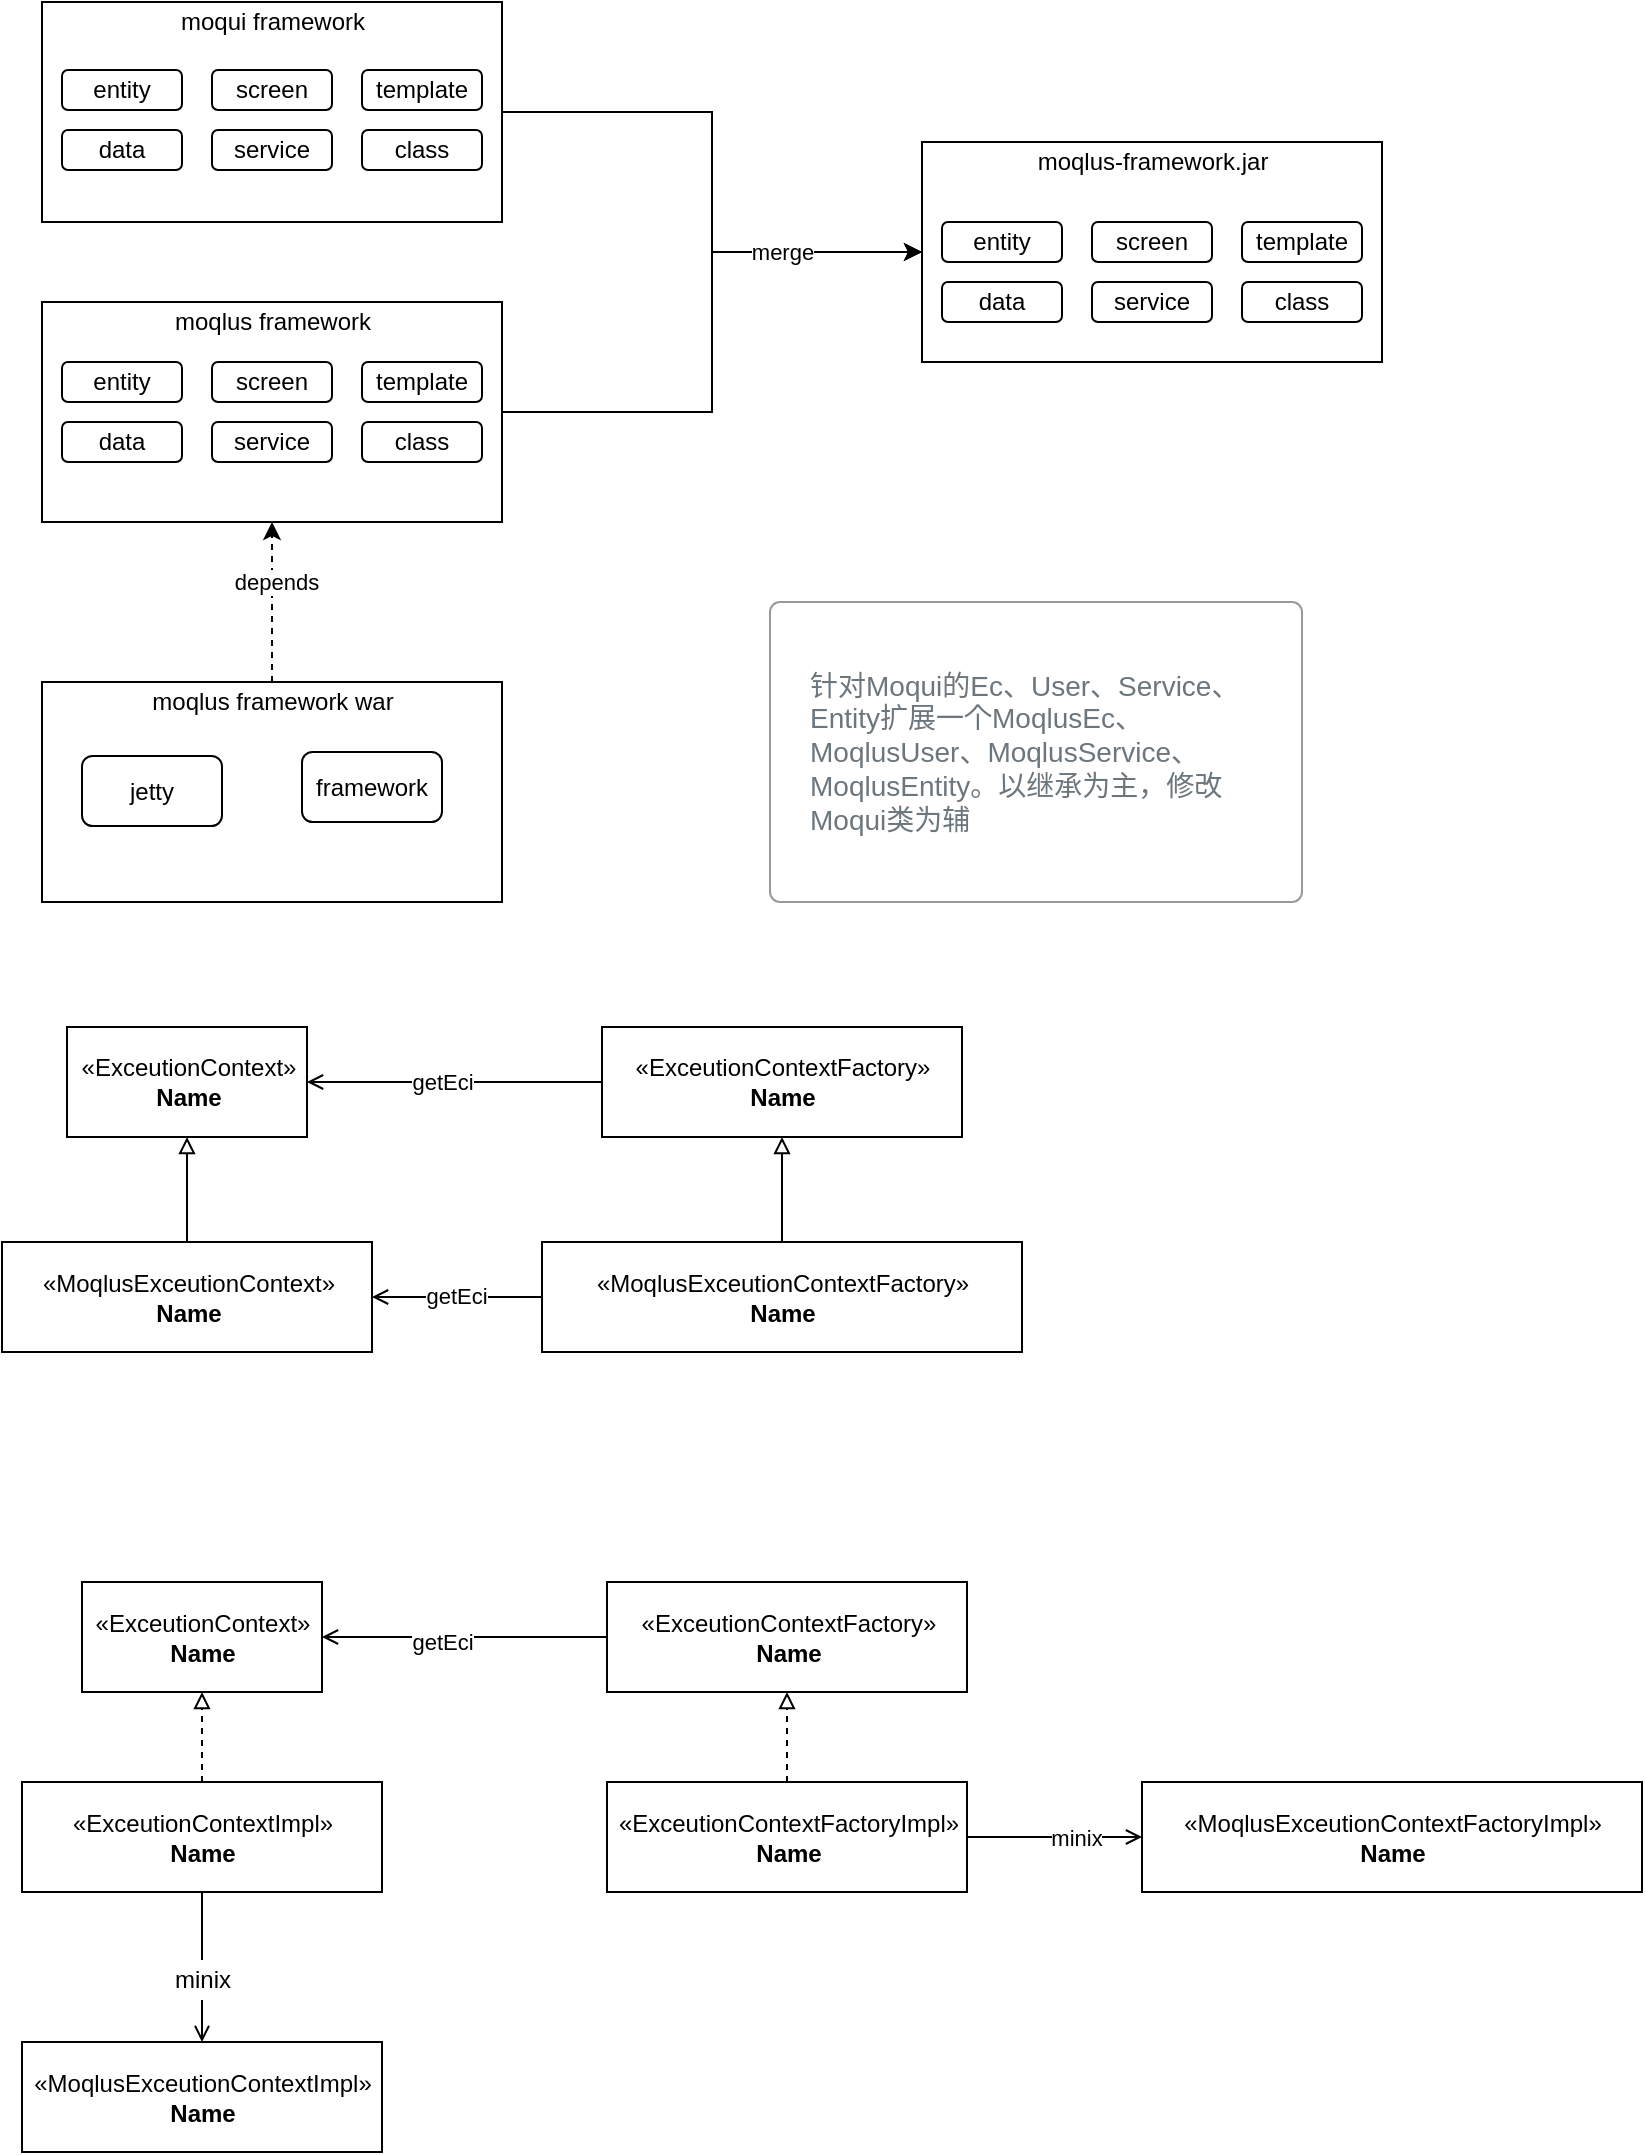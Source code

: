 <mxfile version="14.6.13" type="device"><diagram id="qUzeXMowXdZYgQpR7uRu" name="第 1 页"><mxGraphModel dx="1422" dy="822" grid="1" gridSize="10" guides="1" tooltips="1" connect="1" arrows="1" fold="1" page="1" pageScale="1" pageWidth="827" pageHeight="1169" math="0" shadow="0"><root><mxCell id="0"/><mxCell id="1" parent="0"/><mxCell id="3cp5Z_jgT71wEBYO81c0-22" style="edgeStyle=orthogonalEdgeStyle;rounded=0;orthogonalLoop=1;jettySize=auto;html=1;exitX=1;exitY=0.5;exitDx=0;exitDy=0;entryX=0;entryY=0.5;entryDx=0;entryDy=0;" edge="1" parent="1" source="3cp5Z_jgT71wEBYO81c0-1" target="3cp5Z_jgT71wEBYO81c0-20"><mxGeometry relative="1" as="geometry"/></mxCell><mxCell id="3cp5Z_jgT71wEBYO81c0-1" value="" style="rounded=0;whiteSpace=wrap;html=1;" vertex="1" parent="1"><mxGeometry x="50" y="190" width="230" height="110" as="geometry"/></mxCell><mxCell id="3cp5Z_jgT71wEBYO81c0-2" value="moqui framework" style="text;html=1;align=center;verticalAlign=middle;resizable=0;points=[];autosize=1;strokeColor=none;" vertex="1" parent="1"><mxGeometry x="110" y="190" width="110" height="20" as="geometry"/></mxCell><mxCell id="3cp5Z_jgT71wEBYO81c0-23" style="edgeStyle=orthogonalEdgeStyle;rounded=0;orthogonalLoop=1;jettySize=auto;html=1;exitX=1;exitY=0.5;exitDx=0;exitDy=0;entryX=0;entryY=0.5;entryDx=0;entryDy=0;" edge="1" parent="1" source="3cp5Z_jgT71wEBYO81c0-3" target="3cp5Z_jgT71wEBYO81c0-20"><mxGeometry relative="1" as="geometry"/></mxCell><mxCell id="3cp5Z_jgT71wEBYO81c0-24" value="merge" style="edgeLabel;html=1;align=center;verticalAlign=middle;resizable=0;points=[];" vertex="1" connectable="0" parent="3cp5Z_jgT71wEBYO81c0-23"><mxGeometry x="0.4" relative="1" as="geometry"><mxPoint x="17" as="offset"/></mxGeometry></mxCell><mxCell id="3cp5Z_jgT71wEBYO81c0-3" value="" style="rounded=0;whiteSpace=wrap;html=1;" vertex="1" parent="1"><mxGeometry x="50" y="340" width="230" height="110" as="geometry"/></mxCell><mxCell id="3cp5Z_jgT71wEBYO81c0-4" value="moqlus framework" style="text;html=1;align=center;verticalAlign=middle;resizable=0;points=[];autosize=1;strokeColor=none;" vertex="1" parent="1"><mxGeometry x="110" y="340" width="110" height="20" as="geometry"/></mxCell><mxCell id="3cp5Z_jgT71wEBYO81c0-5" value="entity" style="rounded=1;whiteSpace=wrap;html=1;" vertex="1" parent="1"><mxGeometry x="60" y="224" width="60" height="20" as="geometry"/></mxCell><mxCell id="3cp5Z_jgT71wEBYO81c0-6" value="data" style="rounded=1;whiteSpace=wrap;html=1;" vertex="1" parent="1"><mxGeometry x="60" y="254" width="60" height="20" as="geometry"/></mxCell><mxCell id="3cp5Z_jgT71wEBYO81c0-7" value="screen" style="rounded=1;whiteSpace=wrap;html=1;" vertex="1" parent="1"><mxGeometry x="135" y="224" width="60" height="20" as="geometry"/></mxCell><mxCell id="3cp5Z_jgT71wEBYO81c0-8" value="service" style="rounded=1;whiteSpace=wrap;html=1;" vertex="1" parent="1"><mxGeometry x="135" y="254" width="60" height="20" as="geometry"/></mxCell><mxCell id="3cp5Z_jgT71wEBYO81c0-9" value="template" style="rounded=1;whiteSpace=wrap;html=1;" vertex="1" parent="1"><mxGeometry x="210" y="224" width="60" height="20" as="geometry"/></mxCell><mxCell id="3cp5Z_jgT71wEBYO81c0-10" value="class" style="rounded=1;whiteSpace=wrap;html=1;" vertex="1" parent="1"><mxGeometry x="210" y="254" width="60" height="20" as="geometry"/></mxCell><mxCell id="3cp5Z_jgT71wEBYO81c0-14" value="entity" style="rounded=1;whiteSpace=wrap;html=1;" vertex="1" parent="1"><mxGeometry x="60" y="370" width="60" height="20" as="geometry"/></mxCell><mxCell id="3cp5Z_jgT71wEBYO81c0-15" value="data" style="rounded=1;whiteSpace=wrap;html=1;" vertex="1" parent="1"><mxGeometry x="60" y="400" width="60" height="20" as="geometry"/></mxCell><mxCell id="3cp5Z_jgT71wEBYO81c0-16" value="screen" style="rounded=1;whiteSpace=wrap;html=1;" vertex="1" parent="1"><mxGeometry x="135" y="370" width="60" height="20" as="geometry"/></mxCell><mxCell id="3cp5Z_jgT71wEBYO81c0-17" value="service" style="rounded=1;whiteSpace=wrap;html=1;" vertex="1" parent="1"><mxGeometry x="135" y="400" width="60" height="20" as="geometry"/></mxCell><mxCell id="3cp5Z_jgT71wEBYO81c0-18" value="template" style="rounded=1;whiteSpace=wrap;html=1;" vertex="1" parent="1"><mxGeometry x="210" y="370" width="60" height="20" as="geometry"/></mxCell><mxCell id="3cp5Z_jgT71wEBYO81c0-19" value="class" style="rounded=1;whiteSpace=wrap;html=1;" vertex="1" parent="1"><mxGeometry x="210" y="400" width="60" height="20" as="geometry"/></mxCell><mxCell id="3cp5Z_jgT71wEBYO81c0-20" value="" style="rounded=0;whiteSpace=wrap;html=1;" vertex="1" parent="1"><mxGeometry x="490" y="260" width="230" height="110" as="geometry"/></mxCell><mxCell id="3cp5Z_jgT71wEBYO81c0-21" value="moqlus-framework.jar" style="text;html=1;align=center;verticalAlign=middle;resizable=0;points=[];autosize=1;strokeColor=none;" vertex="1" parent="1"><mxGeometry x="540" y="260" width="130" height="20" as="geometry"/></mxCell><mxCell id="3cp5Z_jgT71wEBYO81c0-25" value="entity" style="rounded=1;whiteSpace=wrap;html=1;" vertex="1" parent="1"><mxGeometry x="500" y="300" width="60" height="20" as="geometry"/></mxCell><mxCell id="3cp5Z_jgT71wEBYO81c0-26" value="data" style="rounded=1;whiteSpace=wrap;html=1;" vertex="1" parent="1"><mxGeometry x="500" y="330" width="60" height="20" as="geometry"/></mxCell><mxCell id="3cp5Z_jgT71wEBYO81c0-27" value="screen" style="rounded=1;whiteSpace=wrap;html=1;" vertex="1" parent="1"><mxGeometry x="575" y="300" width="60" height="20" as="geometry"/></mxCell><mxCell id="3cp5Z_jgT71wEBYO81c0-28" value="service" style="rounded=1;whiteSpace=wrap;html=1;" vertex="1" parent="1"><mxGeometry x="575" y="330" width="60" height="20" as="geometry"/></mxCell><mxCell id="3cp5Z_jgT71wEBYO81c0-29" value="template" style="rounded=1;whiteSpace=wrap;html=1;" vertex="1" parent="1"><mxGeometry x="650" y="300" width="60" height="20" as="geometry"/></mxCell><mxCell id="3cp5Z_jgT71wEBYO81c0-30" value="class" style="rounded=1;whiteSpace=wrap;html=1;" vertex="1" parent="1"><mxGeometry x="650" y="330" width="60" height="20" as="geometry"/></mxCell><mxCell id="3cp5Z_jgT71wEBYO81c0-36" style="edgeStyle=orthogonalEdgeStyle;rounded=0;orthogonalLoop=1;jettySize=auto;html=1;exitX=0.5;exitY=0;exitDx=0;exitDy=0;entryX=0.5;entryY=1;entryDx=0;entryDy=0;dashed=1;" edge="1" parent="1" source="3cp5Z_jgT71wEBYO81c0-31" target="3cp5Z_jgT71wEBYO81c0-3"><mxGeometry relative="1" as="geometry"/></mxCell><mxCell id="3cp5Z_jgT71wEBYO81c0-37" value="depends" style="edgeLabel;html=1;align=center;verticalAlign=middle;resizable=0;points=[];" vertex="1" connectable="0" parent="3cp5Z_jgT71wEBYO81c0-36"><mxGeometry x="0.25" y="-2" relative="1" as="geometry"><mxPoint as="offset"/></mxGeometry></mxCell><mxCell id="3cp5Z_jgT71wEBYO81c0-31" value="" style="rounded=0;whiteSpace=wrap;html=1;" vertex="1" parent="1"><mxGeometry x="50" y="530" width="230" height="110" as="geometry"/></mxCell><mxCell id="3cp5Z_jgT71wEBYO81c0-32" value="moqlus framework war" style="text;html=1;align=center;verticalAlign=middle;resizable=0;points=[];autosize=1;strokeColor=none;" vertex="1" parent="1"><mxGeometry x="95" y="530" width="140" height="20" as="geometry"/></mxCell><mxCell id="3cp5Z_jgT71wEBYO81c0-33" value="jetty" style="rounded=1;whiteSpace=wrap;html=1;" vertex="1" parent="1"><mxGeometry x="70" y="567" width="70" height="35" as="geometry"/></mxCell><mxCell id="3cp5Z_jgT71wEBYO81c0-39" value="framework" style="rounded=1;whiteSpace=wrap;html=1;" vertex="1" parent="1"><mxGeometry x="180" y="565" width="70" height="35" as="geometry"/></mxCell><mxCell id="3cp5Z_jgT71wEBYO81c0-50" value="针对Moqui的Ec、User、Service、Entity扩展一个MoqlusEc、MoqlusUser、MoqlusService、MoqlusEntity。以继承为主，修改Moqui类为辅" style="html=1;shadow=0;dashed=0;shape=mxgraph.bootstrap.rrect;rSize=5;strokeColor=#999999;strokeWidth=1;fillColor=#FFFFFF;fontColor=#6C767D;whiteSpace=wrap;align=left;verticalAlign=middle;spacingLeft=10;fontSize=14;spacing=10;" vertex="1" parent="1"><mxGeometry x="414" y="490" width="266" height="150" as="geometry"/></mxCell><mxCell id="3cp5Z_jgT71wEBYO81c0-51" value="«ExceutionContext»&lt;br&gt;&lt;b&gt;Name&lt;/b&gt;" style="html=1;" vertex="1" parent="1"><mxGeometry x="62.5" y="702.5" width="120" height="55" as="geometry"/></mxCell><mxCell id="3cp5Z_jgT71wEBYO81c0-53" style="edgeStyle=orthogonalEdgeStyle;rounded=0;orthogonalLoop=1;jettySize=auto;html=1;exitX=0.5;exitY=0;exitDx=0;exitDy=0;entryX=0.5;entryY=1;entryDx=0;entryDy=0;startArrow=none;startFill=0;endArrow=block;endFill=0;" edge="1" parent="1" source="3cp5Z_jgT71wEBYO81c0-52" target="3cp5Z_jgT71wEBYO81c0-51"><mxGeometry relative="1" as="geometry"/></mxCell><mxCell id="3cp5Z_jgT71wEBYO81c0-52" value="«MoqlusExceutionContext»&lt;br&gt;&lt;b&gt;Name&lt;/b&gt;" style="html=1;" vertex="1" parent="1"><mxGeometry x="30" y="810" width="185" height="55" as="geometry"/></mxCell><mxCell id="3cp5Z_jgT71wEBYO81c0-57" style="edgeStyle=orthogonalEdgeStyle;rounded=0;orthogonalLoop=1;jettySize=auto;html=1;exitX=0;exitY=0.5;exitDx=0;exitDy=0;startArrow=none;startFill=0;endArrow=open;endFill=0;" edge="1" parent="1" source="3cp5Z_jgT71wEBYO81c0-54" target="3cp5Z_jgT71wEBYO81c0-51"><mxGeometry relative="1" as="geometry"/></mxCell><mxCell id="3cp5Z_jgT71wEBYO81c0-59" value="getEci" style="edgeLabel;html=1;align=center;verticalAlign=middle;resizable=0;points=[];" vertex="1" connectable="0" parent="3cp5Z_jgT71wEBYO81c0-57"><mxGeometry x="-0.2" y="-1" relative="1" as="geometry"><mxPoint x="-21" y="1" as="offset"/></mxGeometry></mxCell><mxCell id="3cp5Z_jgT71wEBYO81c0-54" value="«ExceutionContextFactory»&lt;br&gt;&lt;b&gt;Name&lt;/b&gt;" style="html=1;" vertex="1" parent="1"><mxGeometry x="330" y="702.5" width="180" height="55" as="geometry"/></mxCell><mxCell id="3cp5Z_jgT71wEBYO81c0-56" style="edgeStyle=orthogonalEdgeStyle;rounded=0;orthogonalLoop=1;jettySize=auto;html=1;exitX=0.5;exitY=0;exitDx=0;exitDy=0;startArrow=none;startFill=0;endArrow=block;endFill=0;" edge="1" parent="1" source="3cp5Z_jgT71wEBYO81c0-55" target="3cp5Z_jgT71wEBYO81c0-54"><mxGeometry relative="1" as="geometry"/></mxCell><mxCell id="3cp5Z_jgT71wEBYO81c0-58" style="edgeStyle=orthogonalEdgeStyle;rounded=0;orthogonalLoop=1;jettySize=auto;html=1;exitX=0;exitY=0.5;exitDx=0;exitDy=0;startArrow=none;startFill=0;endArrow=open;endFill=0;" edge="1" parent="1" source="3cp5Z_jgT71wEBYO81c0-55" target="3cp5Z_jgT71wEBYO81c0-52"><mxGeometry relative="1" as="geometry"/></mxCell><mxCell id="3cp5Z_jgT71wEBYO81c0-55" value="«MoqlusExceutionContextFactory»&lt;br&gt;&lt;b&gt;Name&lt;/b&gt;" style="html=1;" vertex="1" parent="1"><mxGeometry x="300" y="810" width="240" height="55" as="geometry"/></mxCell><mxCell id="3cp5Z_jgT71wEBYO81c0-62" value="getEci" style="edgeLabel;html=1;align=center;verticalAlign=middle;resizable=0;points=[];" vertex="1" connectable="0" parent="1"><mxGeometry x="270" y="780" as="geometry"><mxPoint x="-13" y="57" as="offset"/></mxGeometry></mxCell><mxCell id="3cp5Z_jgT71wEBYO81c0-64" value="«ExceutionContext»&lt;br&gt;&lt;b&gt;Name&lt;/b&gt;" style="html=1;" vertex="1" parent="1"><mxGeometry x="70" y="980" width="120" height="55" as="geometry"/></mxCell><mxCell id="3cp5Z_jgT71wEBYO81c0-68" style="edgeStyle=orthogonalEdgeStyle;rounded=0;orthogonalLoop=1;jettySize=auto;html=1;exitX=0;exitY=0.5;exitDx=0;exitDy=0;entryX=1;entryY=0.5;entryDx=0;entryDy=0;startArrow=none;startFill=0;endArrow=open;endFill=0;" edge="1" parent="1" source="3cp5Z_jgT71wEBYO81c0-65" target="3cp5Z_jgT71wEBYO81c0-64"><mxGeometry relative="1" as="geometry"/></mxCell><mxCell id="3cp5Z_jgT71wEBYO81c0-70" value="getEci" style="edgeLabel;html=1;align=center;verticalAlign=middle;resizable=0;points=[];" vertex="1" connectable="0" parent="3cp5Z_jgT71wEBYO81c0-68"><mxGeometry x="0.18" y="2" relative="1" as="geometry"><mxPoint x="1" as="offset"/></mxGeometry></mxCell><mxCell id="3cp5Z_jgT71wEBYO81c0-65" value="«ExceutionContextFactory»&lt;br&gt;&lt;b&gt;Name&lt;/b&gt;" style="html=1;" vertex="1" parent="1"><mxGeometry x="332.5" y="980" width="180" height="55" as="geometry"/></mxCell><mxCell id="3cp5Z_jgT71wEBYO81c0-78" style="edgeStyle=orthogonalEdgeStyle;rounded=0;orthogonalLoop=1;jettySize=auto;html=1;exitX=0.5;exitY=1;exitDx=0;exitDy=0;startArrow=none;startFill=0;endArrow=open;endFill=0;" edge="1" parent="1" source="3cp5Z_jgT71wEBYO81c0-79" target="3cp5Z_jgT71wEBYO81c0-77"><mxGeometry relative="1" as="geometry"/></mxCell><mxCell id="3cp5Z_jgT71wEBYO81c0-81" style="edgeStyle=orthogonalEdgeStyle;rounded=0;orthogonalLoop=1;jettySize=auto;html=1;exitX=0.5;exitY=0;exitDx=0;exitDy=0;entryX=0.5;entryY=1;entryDx=0;entryDy=0;startArrow=none;startFill=0;endArrow=block;endFill=0;dashed=1;" edge="1" parent="1" source="3cp5Z_jgT71wEBYO81c0-71" target="3cp5Z_jgT71wEBYO81c0-64"><mxGeometry relative="1" as="geometry"/></mxCell><mxCell id="3cp5Z_jgT71wEBYO81c0-71" value="«ExceutionContextImpl»&lt;br&gt;&lt;b&gt;Name&lt;/b&gt;" style="html=1;" vertex="1" parent="1"><mxGeometry x="40" y="1080" width="180" height="55" as="geometry"/></mxCell><mxCell id="3cp5Z_jgT71wEBYO81c0-74" style="edgeStyle=orthogonalEdgeStyle;rounded=0;orthogonalLoop=1;jettySize=auto;html=1;exitX=1;exitY=0.5;exitDx=0;exitDy=0;entryX=0;entryY=0.5;entryDx=0;entryDy=0;startArrow=none;startFill=0;endArrow=open;endFill=0;" edge="1" parent="1" source="3cp5Z_jgT71wEBYO81c0-72" target="3cp5Z_jgT71wEBYO81c0-73"><mxGeometry relative="1" as="geometry"/></mxCell><mxCell id="3cp5Z_jgT71wEBYO81c0-75" value="minix" style="edgeLabel;html=1;align=center;verticalAlign=middle;resizable=0;points=[];" vertex="1" connectable="0" parent="3cp5Z_jgT71wEBYO81c0-74"><mxGeometry x="0.25" y="1" relative="1" as="geometry"><mxPoint y="1" as="offset"/></mxGeometry></mxCell><mxCell id="3cp5Z_jgT71wEBYO81c0-76" style="edgeStyle=orthogonalEdgeStyle;rounded=0;orthogonalLoop=1;jettySize=auto;html=1;exitX=0.5;exitY=0;exitDx=0;exitDy=0;startArrow=none;startFill=0;endArrow=block;endFill=0;dashed=1;" edge="1" parent="1" source="3cp5Z_jgT71wEBYO81c0-72" target="3cp5Z_jgT71wEBYO81c0-65"><mxGeometry relative="1" as="geometry"/></mxCell><mxCell id="3cp5Z_jgT71wEBYO81c0-72" value="«ExceutionContextFactoryImpl»&lt;br&gt;&lt;b&gt;Name&lt;/b&gt;" style="html=1;" vertex="1" parent="1"><mxGeometry x="332.5" y="1080" width="180" height="55" as="geometry"/></mxCell><mxCell id="3cp5Z_jgT71wEBYO81c0-73" value="«MoqlusExceutionContextFactoryImpl»&lt;br&gt;&lt;b&gt;Name&lt;/b&gt;" style="html=1;" vertex="1" parent="1"><mxGeometry x="600" y="1080" width="250" height="55" as="geometry"/></mxCell><mxCell id="3cp5Z_jgT71wEBYO81c0-77" value="«MoqlusExceutionContextImpl»&lt;br&gt;&lt;b&gt;Name&lt;/b&gt;" style="html=1;" vertex="1" parent="1"><mxGeometry x="40" y="1210" width="180" height="55" as="geometry"/></mxCell><mxCell id="3cp5Z_jgT71wEBYO81c0-79" value="minix" style="text;html=1;align=center;verticalAlign=middle;resizable=0;points=[];autosize=1;strokeColor=none;" vertex="1" parent="1"><mxGeometry x="110" y="1169" width="40" height="20" as="geometry"/></mxCell><mxCell id="3cp5Z_jgT71wEBYO81c0-80" value="" style="edgeStyle=orthogonalEdgeStyle;rounded=0;orthogonalLoop=1;jettySize=auto;html=1;exitX=0.5;exitY=1;exitDx=0;exitDy=0;startArrow=none;startFill=0;endArrow=none;endFill=0;" edge="1" parent="1" source="3cp5Z_jgT71wEBYO81c0-71" target="3cp5Z_jgT71wEBYO81c0-79"><mxGeometry relative="1" as="geometry"><mxPoint x="130" y="1135" as="sourcePoint"/><mxPoint x="130" y="1230" as="targetPoint"/></mxGeometry></mxCell></root></mxGraphModel></diagram></mxfile>